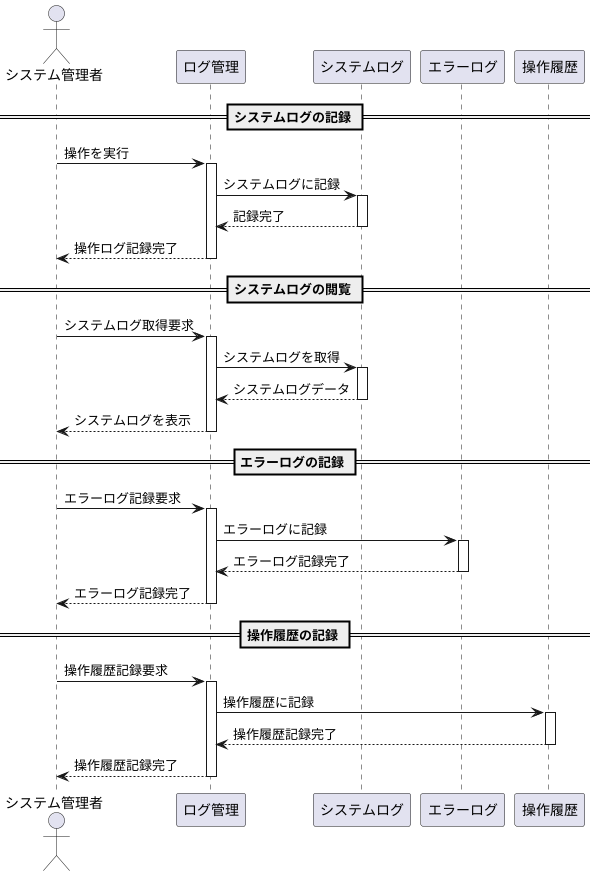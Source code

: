 @startuml

actor SystemAdmin as "システム管理者"
participant "ログ管理" as LogManager
participant "システムログ" as SystemLog
participant "エラーログ" as ErrorLog
participant "操作履歴" as OperationHistory

== システムログの記録 ==
SystemAdmin -> LogManager : 操作を実行
activate LogManager

LogManager -> SystemLog : システムログに記録
activate SystemLog

SystemLog --> LogManager : 記録完了
deactivate SystemLog

LogManager --> SystemAdmin : 操作ログ記録完了
deactivate LogManager

== システムログの閲覧 ==
SystemAdmin -> LogManager : システムログ取得要求
activate LogManager

LogManager -> SystemLog : システムログを取得
activate SystemLog

SystemLog --> LogManager : システムログデータ
deactivate SystemLog

LogManager --> SystemAdmin : システムログを表示
deactivate LogManager

== エラーログの記録 ==
SystemAdmin -> LogManager : エラーログ記録要求
activate LogManager

LogManager -> ErrorLog : エラーログに記録
activate ErrorLog

ErrorLog --> LogManager : エラーログ記録完了
deactivate ErrorLog

LogManager --> SystemAdmin : エラーログ記録完了
deactivate LogManager

== 操作履歴の記録 ==
SystemAdmin -> LogManager : 操作履歴記録要求
activate LogManager

LogManager -> OperationHistory : 操作履歴に記録
activate OperationHistory

OperationHistory --> LogManager : 操作履歴記録完了
deactivate OperationHistory

LogManager --> SystemAdmin : 操作履歴記録完了
deactivate LogManager

@enduml